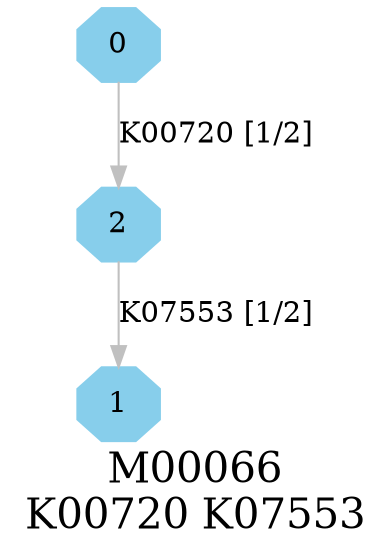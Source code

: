 digraph G {
graph [label="M00066
K00720 K07553",fontsize=20];
node [shape=box,style=filled];
edge [len=3,color=grey];
{node [width=.3,height=.3,shape=octagon,style=filled,color=skyblue] 0 1 2 }
0 -> 2 [label="K00720 [1/2]"];
2 -> 1 [label="K07553 [1/2]"];
}